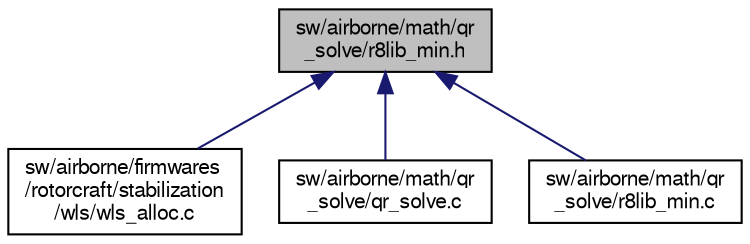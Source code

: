 digraph "sw/airborne/math/qr_solve/r8lib_min.h"
{
  edge [fontname="FreeSans",fontsize="10",labelfontname="FreeSans",labelfontsize="10"];
  node [fontname="FreeSans",fontsize="10",shape=record];
  Node1 [label="sw/airborne/math/qr\l_solve/r8lib_min.h",height=0.2,width=0.4,color="black", fillcolor="grey75", style="filled", fontcolor="black"];
  Node1 -> Node2 [dir="back",color="midnightblue",fontsize="10",style="solid",fontname="FreeSans"];
  Node2 [label="sw/airborne/firmwares\l/rotorcraft/stabilization\l/wls/wls_alloc.c",height=0.2,width=0.4,color="black", fillcolor="white", style="filled",URL="$wls__alloc_8c.html",tooltip="This is an active set algorithm for WLS control allocation. "];
  Node1 -> Node3 [dir="back",color="midnightblue",fontsize="10",style="solid",fontname="FreeSans"];
  Node3 [label="sw/airborne/math/qr\l_solve/qr_solve.c",height=0.2,width=0.4,color="black", fillcolor="white", style="filled",URL="$qr__solve_8c.html"];
  Node1 -> Node4 [dir="back",color="midnightblue",fontsize="10",style="solid",fontname="FreeSans"];
  Node4 [label="sw/airborne/math/qr\l_solve/r8lib_min.c",height=0.2,width=0.4,color="black", fillcolor="white", style="filled",URL="$r8lib__min_8c.html"];
}
